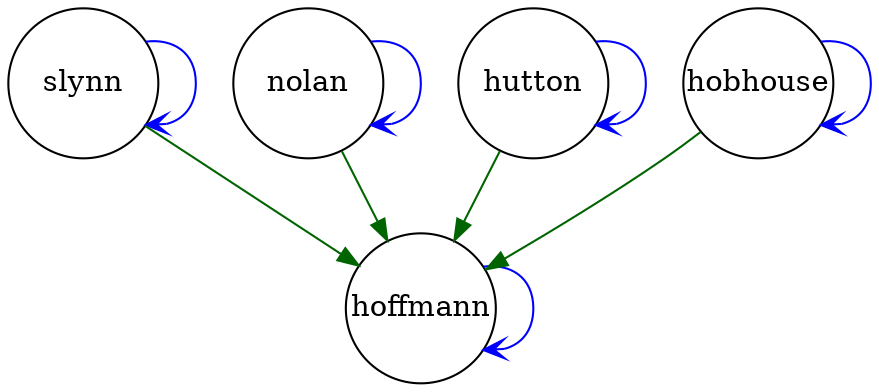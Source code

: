 digraph bbbcase2 { 
 K=0.6 
 "slynn" -> { "hoffmann" } [color="darkgreen", arrowhead="normal", penwidth=1, href="#6"]; 
 "slynn" -> { "slynn" } [color="blue", arrowhead="vee", penwidth=1, href="#6"]; 
 "nolan" -> { "hoffmann" } [color="darkgreen", arrowhead="normal", penwidth=1, href="#12"]; 
 "nolan" -> { "nolan" } [color="blue", arrowhead="vee", penwidth=1, href="#12"]; 
 "hoffmann" -> { "hoffmann" } [color="blue", arrowhead="vee", penwidth=1, href="#271"]; 
 "hutton" -> { "hoffmann" } [color="darkgreen", arrowhead="normal", penwidth=1, href="#277"]; 
 "hutton" -> { "hutton" } [color="blue", arrowhead="vee", penwidth=1, href="#277"]; 
 "hobhouse" -> { "hoffmann" } [color="darkgreen", arrowhead="normal", penwidth=1, href="#282"]; 
 "hobhouse" -> { "hobhouse" } [color="blue", arrowhead="vee", penwidth=1, href="#282"]; 
 "slynn" [shape="circle", fixedsize="true", height=1, width=1, style="filled", fillcolor="white", href="#slynn"]; 
 "nolan" [shape="circle", fixedsize="true", height=1, width=1, style="filled", fillcolor="white", href="#nolan"]; 
 "hoffmann" [shape="circle", fixedsize="true", height=1, width=1, style="filled", fillcolor="white", href="#hoffmann"]; 
 "hutton" [shape="circle", fixedsize="true", height=1, width=1, style="filled", fillcolor="white", href="#hutton"]; 
 "hobhouse" [shape="circle", fixedsize="true", height=1, width=1, style="filled", fillcolor="white", href="#hobhouse"]; 

}